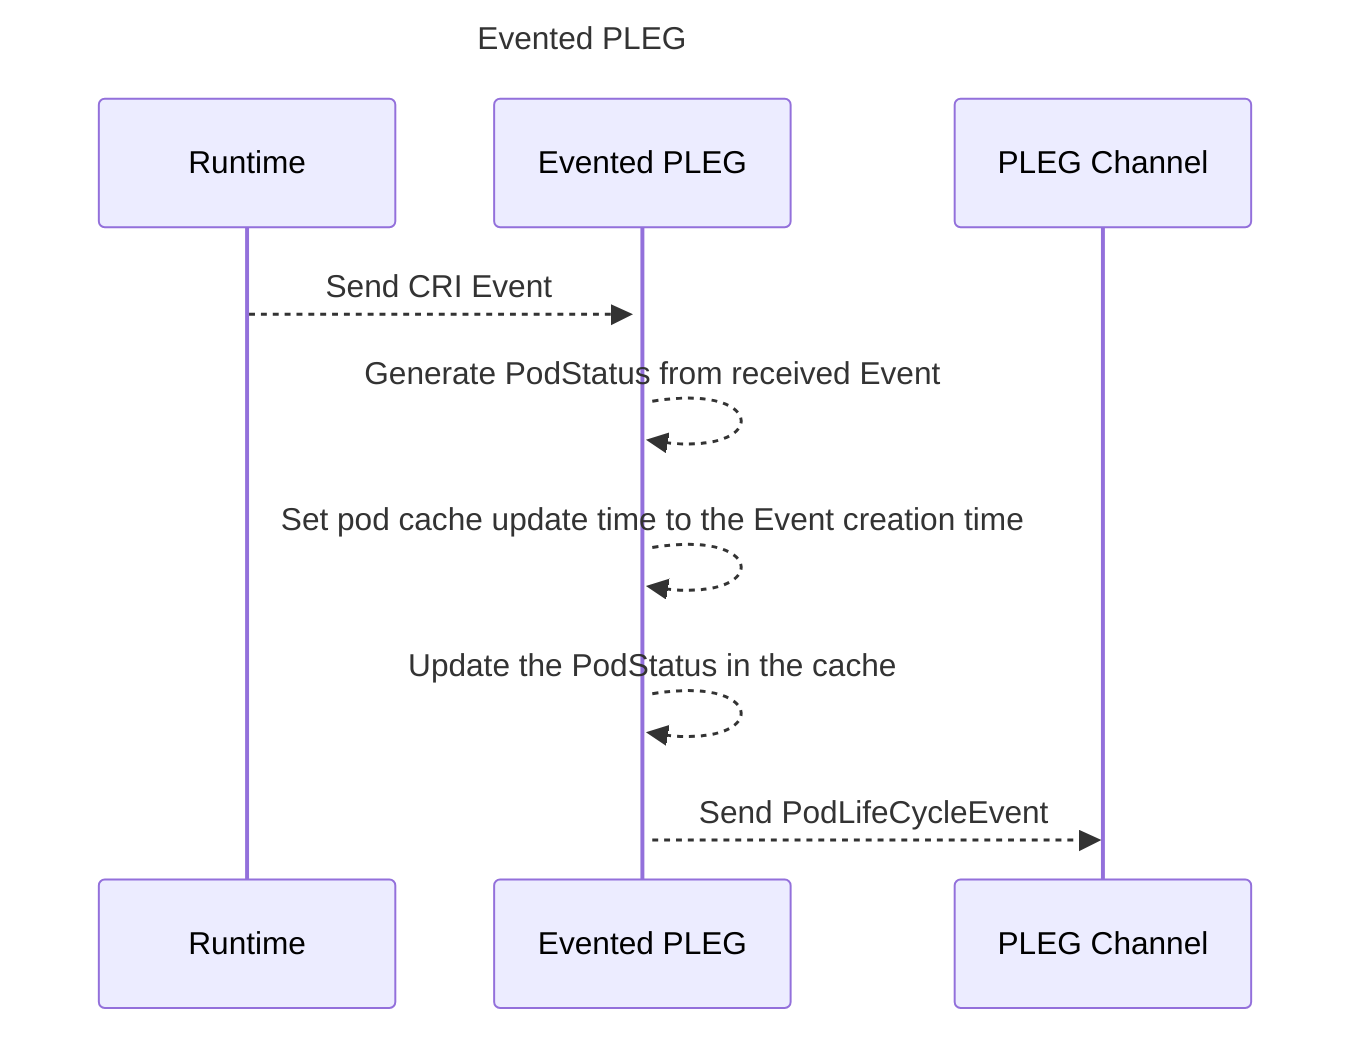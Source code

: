 sequenceDiagram
    Title: Evented PLEG
    Runtime-->>+Evented PLEG: Send CRI Event
    Evented PLEG-->>Evented PLEG: Generate PodStatus from received Event
    Evented PLEG-->>Evented PLEG: Set pod cache update time to the Event creation time
    Evented PLEG-->>Evented PLEG: Update the PodStatus in the cache
    Evented PLEG-->>PLEG Channel: Send PodLifeCycleEvent